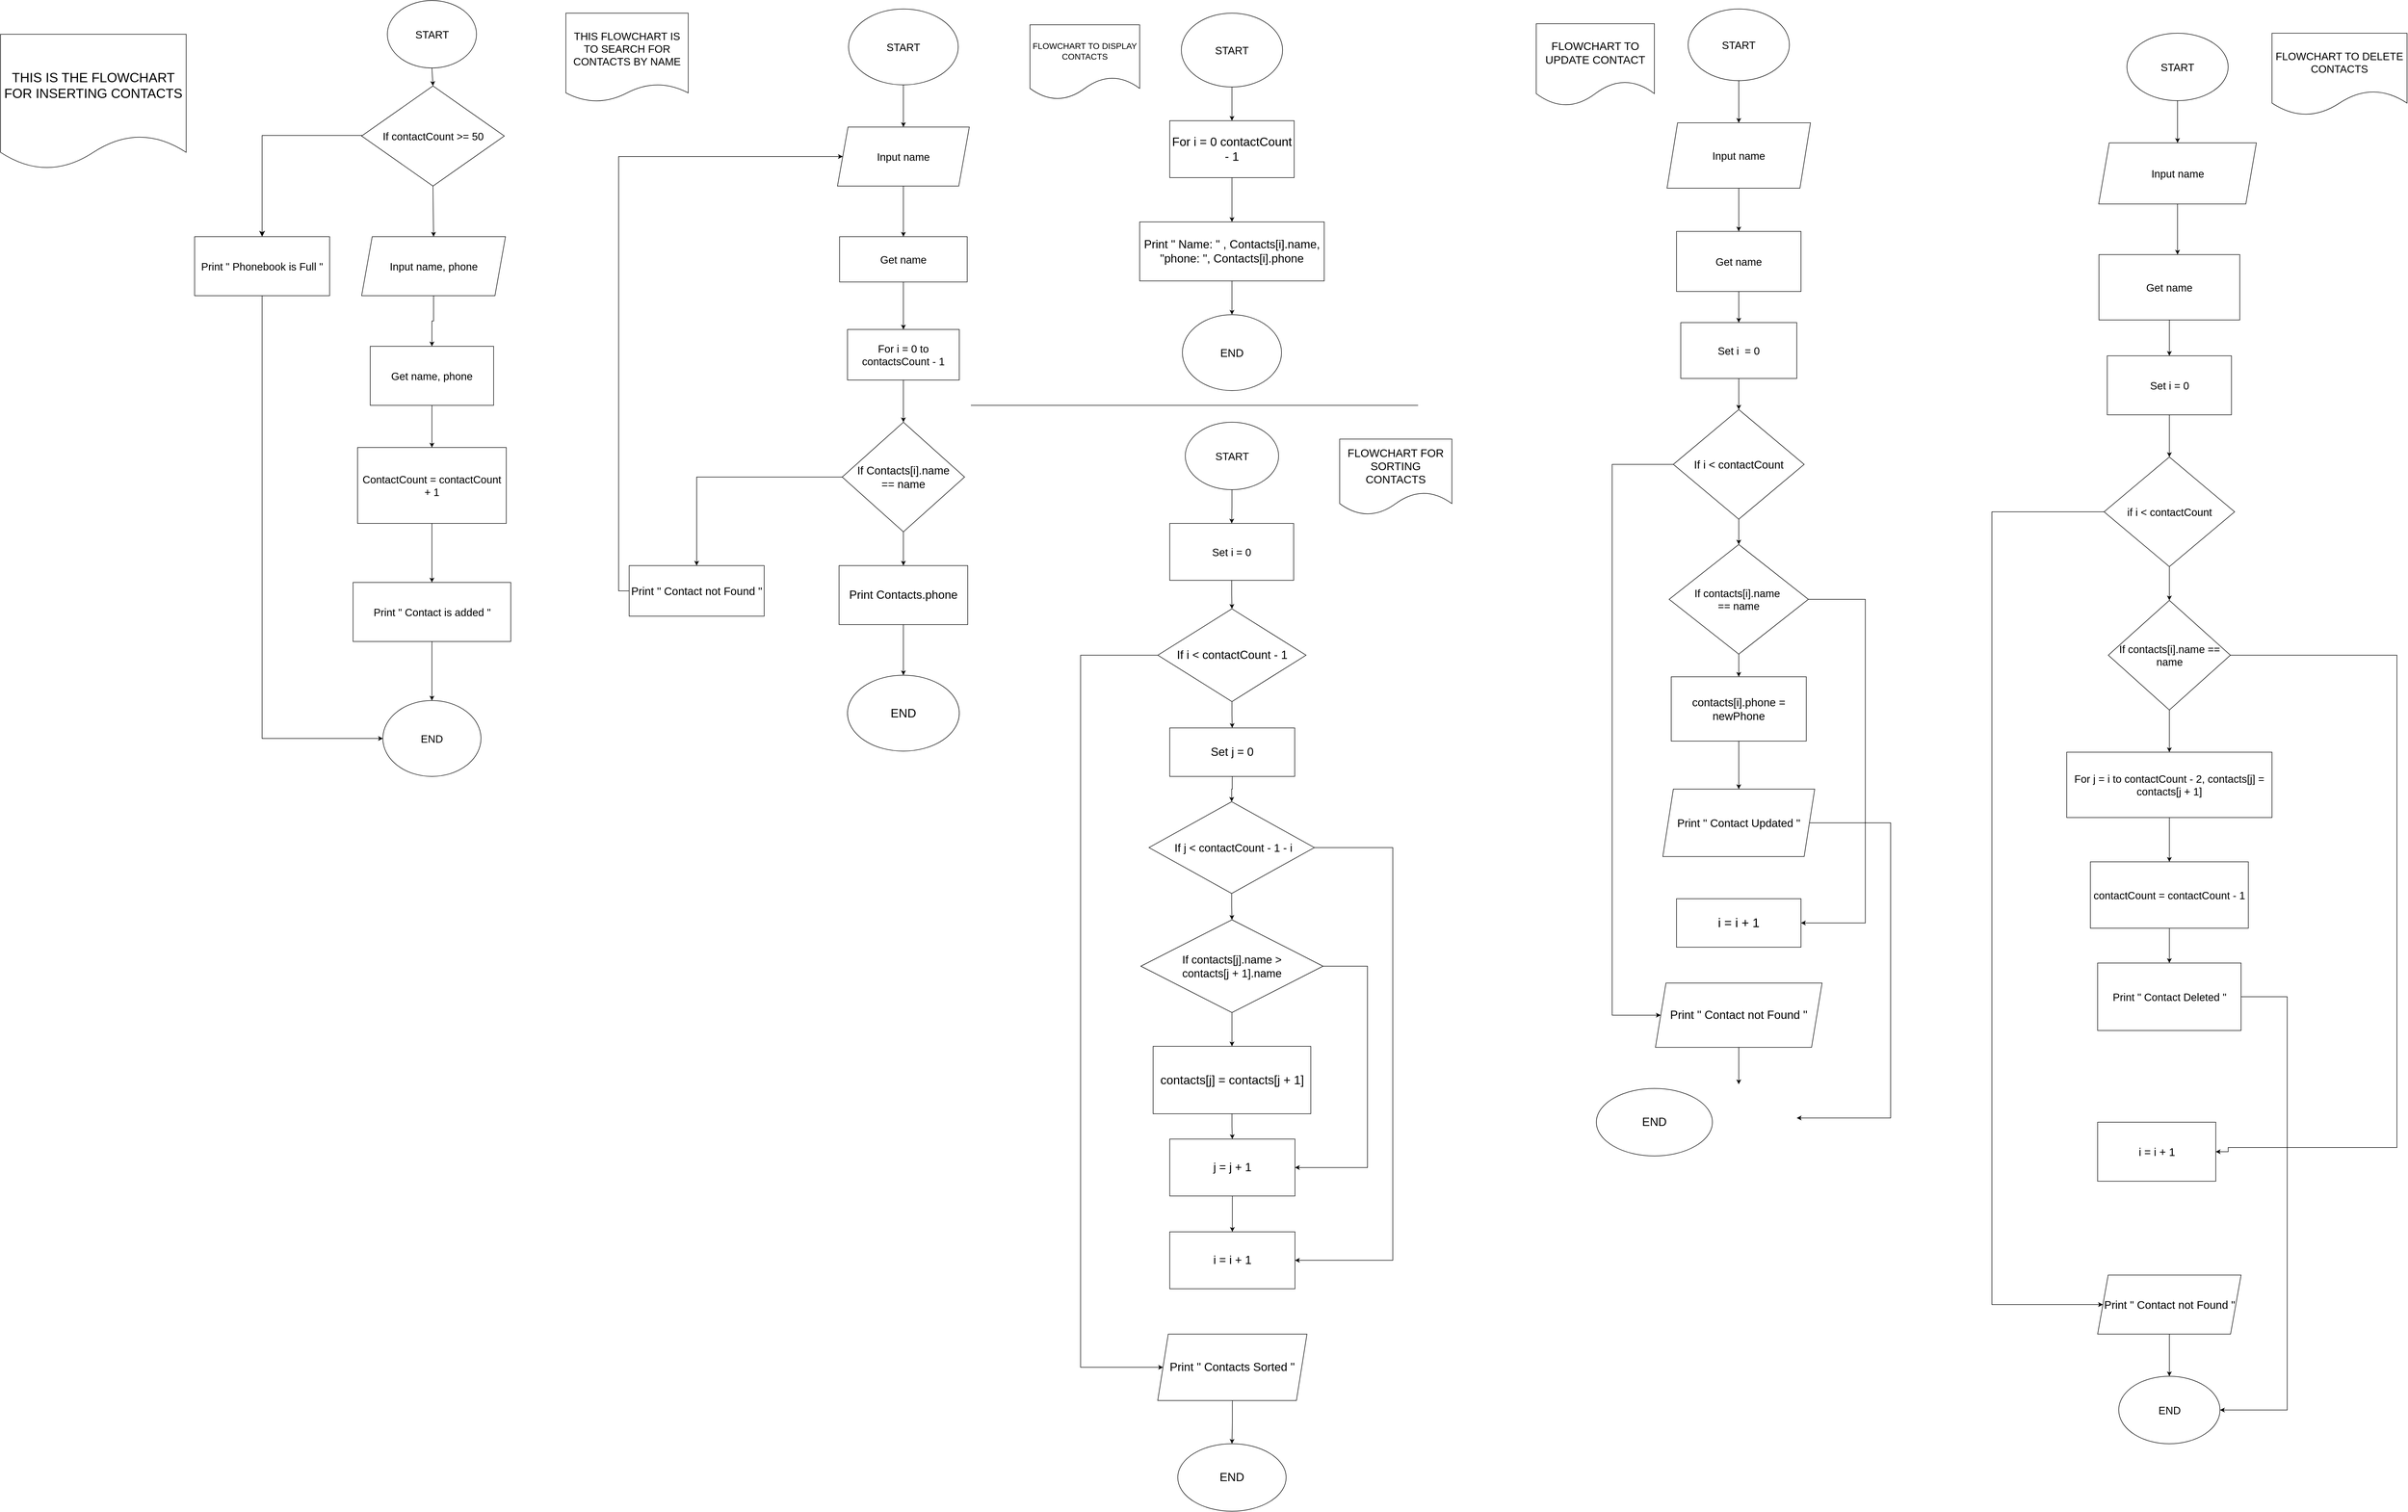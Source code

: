 <mxfile version="24.7.17" pages="2">
  <diagram id="C5RBs43oDa-KdzZeNtuy" name="Page-1">
    <mxGraphModel dx="4360" dy="2385" grid="1" gridSize="16" guides="1" tooltips="1" connect="1" arrows="1" fold="1" page="1" pageScale="1" pageWidth="4681" pageHeight="3300" math="0" shadow="0">
      <root>
        <mxCell id="WIyWlLk6GJQsqaUBKTNV-0" />
        <mxCell id="WIyWlLk6GJQsqaUBKTNV-1" parent="WIyWlLk6GJQsqaUBKTNV-0" />
        <mxCell id="H1Wj1wdWr6KzZLLInvjO-0" value="&lt;font style=&quot;font-size: 20px;&quot;&gt;START&lt;/font&gt;" style="ellipse;whiteSpace=wrap;html=1;" vertex="1" parent="WIyWlLk6GJQsqaUBKTNV-1">
          <mxGeometry x="813.5" width="169" height="128" as="geometry" />
        </mxCell>
        <mxCell id="H1Wj1wdWr6KzZLLInvjO-1" value="" style="endArrow=classic;html=1;rounded=0;exitX=0.5;exitY=1;exitDx=0;exitDy=0;" edge="1" parent="WIyWlLk6GJQsqaUBKTNV-1" source="H1Wj1wdWr6KzZLLInvjO-0">
          <mxGeometry width="50" height="50" relative="1" as="geometry">
            <mxPoint x="895" y="112" as="sourcePoint" />
            <mxPoint x="900" y="162" as="targetPoint" />
          </mxGeometry>
        </mxCell>
        <mxCell id="H1Wj1wdWr6KzZLLInvjO-2" value="&lt;font style=&quot;font-size: 20px;&quot;&gt;If contactCount &amp;gt;= 50&lt;/font&gt;" style="rhombus;whiteSpace=wrap;html=1;" vertex="1" parent="WIyWlLk6GJQsqaUBKTNV-1">
          <mxGeometry x="764.75" y="162" width="270.5" height="190" as="geometry" />
        </mxCell>
        <mxCell id="H1Wj1wdWr6KzZLLInvjO-5" value="" style="edgeStyle=segmentEdgeStyle;endArrow=classic;html=1;curved=0;rounded=0;endSize=8;startSize=8;exitX=0;exitY=0.5;exitDx=0;exitDy=0;entryX=0.5;entryY=0;entryDx=0;entryDy=0;" edge="1" parent="WIyWlLk6GJQsqaUBKTNV-1" source="H1Wj1wdWr6KzZLLInvjO-2" target="xCWjNT7b1dWMPTHe06sp-2">
          <mxGeometry width="50" height="50" relative="1" as="geometry">
            <mxPoint x="1165" y="352" as="sourcePoint" />
            <mxPoint x="655" y="562" as="targetPoint" />
            <Array as="points">
              <mxPoint x="576" y="256" />
              <mxPoint x="576" y="448" />
            </Array>
          </mxGeometry>
        </mxCell>
        <mxCell id="xCWjNT7b1dWMPTHe06sp-11" style="edgeStyle=orthogonalEdgeStyle;rounded=0;orthogonalLoop=1;jettySize=auto;html=1;exitX=0.5;exitY=1;exitDx=0;exitDy=0;entryX=0.5;entryY=0;entryDx=0;entryDy=0;" edge="1" parent="WIyWlLk6GJQsqaUBKTNV-1" source="H1Wj1wdWr6KzZLLInvjO-6" target="xCWjNT7b1dWMPTHe06sp-1">
          <mxGeometry relative="1" as="geometry" />
        </mxCell>
        <mxCell id="H1Wj1wdWr6KzZLLInvjO-6" value="&lt;font style=&quot;font-size: 20px;&quot;&gt;Input name, phone&lt;/font&gt;" style="shape=parallelogram;perimeter=parallelogramPerimeter;whiteSpace=wrap;html=1;fixedSize=1;" vertex="1" parent="WIyWlLk6GJQsqaUBKTNV-1">
          <mxGeometry x="764.75" y="448" width="272.75" height="112" as="geometry" />
        </mxCell>
        <mxCell id="H1Wj1wdWr6KzZLLInvjO-7" value="" style="endArrow=classic;html=1;rounded=0;exitX=0.5;exitY=1;exitDx=0;exitDy=0;entryX=0.5;entryY=0;entryDx=0;entryDy=0;" edge="1" parent="WIyWlLk6GJQsqaUBKTNV-1" source="H1Wj1wdWr6KzZLLInvjO-2" target="H1Wj1wdWr6KzZLLInvjO-6">
          <mxGeometry width="50" height="50" relative="1" as="geometry">
            <mxPoint x="1165" y="352" as="sourcePoint" />
            <mxPoint x="1215" y="302" as="targetPoint" />
            <Array as="points" />
          </mxGeometry>
        </mxCell>
        <mxCell id="xCWjNT7b1dWMPTHe06sp-10" style="edgeStyle=orthogonalEdgeStyle;rounded=0;orthogonalLoop=1;jettySize=auto;html=1;exitX=0.5;exitY=1;exitDx=0;exitDy=0;entryX=0.5;entryY=0;entryDx=0;entryDy=0;" edge="1" parent="WIyWlLk6GJQsqaUBKTNV-1" source="xCWjNT7b1dWMPTHe06sp-1" target="xCWjNT7b1dWMPTHe06sp-3">
          <mxGeometry relative="1" as="geometry" />
        </mxCell>
        <mxCell id="xCWjNT7b1dWMPTHe06sp-1" value="&lt;span style=&quot;font-size: 20px;&quot;&gt;Get name, phone&lt;/span&gt;" style="rounded=0;whiteSpace=wrap;html=1;" vertex="1" parent="WIyWlLk6GJQsqaUBKTNV-1">
          <mxGeometry x="781" y="656" width="234" height="112" as="geometry" />
        </mxCell>
        <mxCell id="xCWjNT7b1dWMPTHe06sp-12" style="edgeStyle=orthogonalEdgeStyle;rounded=0;orthogonalLoop=1;jettySize=auto;html=1;exitX=0.5;exitY=1;exitDx=0;exitDy=0;entryX=0;entryY=0.5;entryDx=0;entryDy=0;" edge="1" parent="WIyWlLk6GJQsqaUBKTNV-1" source="xCWjNT7b1dWMPTHe06sp-2" target="xCWjNT7b1dWMPTHe06sp-5">
          <mxGeometry relative="1" as="geometry" />
        </mxCell>
        <mxCell id="xCWjNT7b1dWMPTHe06sp-2" value="&lt;font style=&quot;font-size: 20px;&quot;&gt;Print &quot; Phonebook is Full &quot;&lt;/font&gt;" style="rounded=0;whiteSpace=wrap;html=1;" vertex="1" parent="WIyWlLk6GJQsqaUBKTNV-1">
          <mxGeometry x="448" y="448" width="256" height="112" as="geometry" />
        </mxCell>
        <mxCell id="xCWjNT7b1dWMPTHe06sp-7" style="edgeStyle=orthogonalEdgeStyle;rounded=0;orthogonalLoop=1;jettySize=auto;html=1;exitX=0.5;exitY=1;exitDx=0;exitDy=0;" edge="1" parent="WIyWlLk6GJQsqaUBKTNV-1" source="xCWjNT7b1dWMPTHe06sp-3">
          <mxGeometry relative="1" as="geometry">
            <mxPoint x="898" y="1104" as="targetPoint" />
          </mxGeometry>
        </mxCell>
        <mxCell id="xCWjNT7b1dWMPTHe06sp-3" value="&lt;font style=&quot;font-size: 20px;&quot;&gt;ContactCount = contactCount + 1&lt;/font&gt;" style="rounded=0;whiteSpace=wrap;html=1;" vertex="1" parent="WIyWlLk6GJQsqaUBKTNV-1">
          <mxGeometry x="757" y="848" width="282" height="144" as="geometry" />
        </mxCell>
        <mxCell id="xCWjNT7b1dWMPTHe06sp-4" value="&lt;font style=&quot;font-size: 20px;&quot;&gt;Print &quot; Contact is added &quot;&lt;/font&gt;" style="rounded=0;whiteSpace=wrap;html=1;" vertex="1" parent="WIyWlLk6GJQsqaUBKTNV-1">
          <mxGeometry x="748.5" y="1104" width="299" height="112" as="geometry" />
        </mxCell>
        <mxCell id="xCWjNT7b1dWMPTHe06sp-5" value="&lt;font style=&quot;font-size: 20px;&quot;&gt;END&lt;/font&gt;" style="ellipse;whiteSpace=wrap;html=1;" vertex="1" parent="WIyWlLk6GJQsqaUBKTNV-1">
          <mxGeometry x="805" y="1328" width="186" height="144" as="geometry" />
        </mxCell>
        <mxCell id="xCWjNT7b1dWMPTHe06sp-6" value="" style="endArrow=classic;html=1;rounded=0;exitX=0.5;exitY=1;exitDx=0;exitDy=0;entryX=0.5;entryY=0;entryDx=0;entryDy=0;" edge="1" parent="WIyWlLk6GJQsqaUBKTNV-1" source="xCWjNT7b1dWMPTHe06sp-4" target="xCWjNT7b1dWMPTHe06sp-5">
          <mxGeometry width="50" height="50" relative="1" as="geometry">
            <mxPoint x="800" y="1138" as="sourcePoint" />
            <mxPoint x="850" y="1088" as="targetPoint" />
          </mxGeometry>
        </mxCell>
        <mxCell id="xCWjNT7b1dWMPTHe06sp-13" value="&lt;font style=&quot;font-size: 25px;&quot;&gt;THIS IS THE FLOWCHART FOR INSERTING CONTACTS&lt;/font&gt;" style="shape=document;whiteSpace=wrap;html=1;boundedLbl=1;size=0.25;" vertex="1" parent="WIyWlLk6GJQsqaUBKTNV-1">
          <mxGeometry x="80" y="64" width="352" height="256" as="geometry" />
        </mxCell>
        <mxCell id="xCWjNT7b1dWMPTHe06sp-30" style="edgeStyle=orthogonalEdgeStyle;rounded=0;orthogonalLoop=1;jettySize=auto;html=1;exitX=0.5;exitY=1;exitDx=0;exitDy=0;entryX=0.5;entryY=0;entryDx=0;entryDy=0;" edge="1" parent="WIyWlLk6GJQsqaUBKTNV-1" source="xCWjNT7b1dWMPTHe06sp-14" target="xCWjNT7b1dWMPTHe06sp-16">
          <mxGeometry relative="1" as="geometry" />
        </mxCell>
        <mxCell id="xCWjNT7b1dWMPTHe06sp-14" value="&lt;font style=&quot;font-size: 20px;&quot;&gt;START&lt;/font&gt;" style="ellipse;whiteSpace=wrap;html=1;" vertex="1" parent="WIyWlLk6GJQsqaUBKTNV-1">
          <mxGeometry x="1688" y="16" width="208" height="144" as="geometry" />
        </mxCell>
        <mxCell id="xCWjNT7b1dWMPTHe06sp-24" style="edgeStyle=orthogonalEdgeStyle;rounded=0;orthogonalLoop=1;jettySize=auto;html=1;exitX=0.5;exitY=1;exitDx=0;exitDy=0;entryX=0.5;entryY=0;entryDx=0;entryDy=0;" edge="1" parent="WIyWlLk6GJQsqaUBKTNV-1" source="xCWjNT7b1dWMPTHe06sp-15" target="xCWjNT7b1dWMPTHe06sp-18">
          <mxGeometry relative="1" as="geometry" />
        </mxCell>
        <mxCell id="xCWjNT7b1dWMPTHe06sp-15" value="&lt;font style=&quot;font-size: 20px;&quot;&gt;Get name&lt;/font&gt;" style="rounded=0;whiteSpace=wrap;html=1;" vertex="1" parent="WIyWlLk6GJQsqaUBKTNV-1">
          <mxGeometry x="1671" y="448" width="242" height="86" as="geometry" />
        </mxCell>
        <mxCell id="xCWjNT7b1dWMPTHe06sp-23" style="edgeStyle=orthogonalEdgeStyle;rounded=0;orthogonalLoop=1;jettySize=auto;html=1;exitX=0.5;exitY=1;exitDx=0;exitDy=0;entryX=0.5;entryY=0;entryDx=0;entryDy=0;" edge="1" parent="WIyWlLk6GJQsqaUBKTNV-1" source="xCWjNT7b1dWMPTHe06sp-16" target="xCWjNT7b1dWMPTHe06sp-15">
          <mxGeometry relative="1" as="geometry" />
        </mxCell>
        <mxCell id="xCWjNT7b1dWMPTHe06sp-16" value="&lt;font style=&quot;font-size: 20px;&quot;&gt;Input name&lt;/font&gt;" style="shape=parallelogram;perimeter=parallelogramPerimeter;whiteSpace=wrap;html=1;fixedSize=1;" vertex="1" parent="WIyWlLk6GJQsqaUBKTNV-1">
          <mxGeometry x="1667" y="240" width="250" height="112" as="geometry" />
        </mxCell>
        <mxCell id="xCWjNT7b1dWMPTHe06sp-25" style="edgeStyle=orthogonalEdgeStyle;rounded=0;orthogonalLoop=1;jettySize=auto;html=1;exitX=0.5;exitY=1;exitDx=0;exitDy=0;entryX=0.5;entryY=0;entryDx=0;entryDy=0;" edge="1" parent="WIyWlLk6GJQsqaUBKTNV-1" source="xCWjNT7b1dWMPTHe06sp-18" target="xCWjNT7b1dWMPTHe06sp-19">
          <mxGeometry relative="1" as="geometry" />
        </mxCell>
        <mxCell id="xCWjNT7b1dWMPTHe06sp-18" value="&lt;font style=&quot;font-size: 20px;&quot;&gt;For i = 0 to contactsCount - 1&lt;/font&gt;" style="rounded=0;whiteSpace=wrap;html=1;" vertex="1" parent="WIyWlLk6GJQsqaUBKTNV-1">
          <mxGeometry x="1686" y="624" width="212" height="96" as="geometry" />
        </mxCell>
        <mxCell id="xCWjNT7b1dWMPTHe06sp-26" style="edgeStyle=orthogonalEdgeStyle;rounded=0;orthogonalLoop=1;jettySize=auto;html=1;exitX=0.5;exitY=1;exitDx=0;exitDy=0;entryX=0.5;entryY=0;entryDx=0;entryDy=0;" edge="1" parent="WIyWlLk6GJQsqaUBKTNV-1" source="xCWjNT7b1dWMPTHe06sp-19" target="xCWjNT7b1dWMPTHe06sp-20">
          <mxGeometry relative="1" as="geometry" />
        </mxCell>
        <mxCell id="xCWjNT7b1dWMPTHe06sp-27" style="edgeStyle=orthogonalEdgeStyle;rounded=0;orthogonalLoop=1;jettySize=auto;html=1;exitX=0;exitY=0.5;exitDx=0;exitDy=0;entryX=0.5;entryY=0;entryDx=0;entryDy=0;" edge="1" parent="WIyWlLk6GJQsqaUBKTNV-1" source="xCWjNT7b1dWMPTHe06sp-19" target="xCWjNT7b1dWMPTHe06sp-21">
          <mxGeometry relative="1" as="geometry" />
        </mxCell>
        <mxCell id="xCWjNT7b1dWMPTHe06sp-19" value="&lt;font style=&quot;font-size: 21px;&quot;&gt;If Contacts[i].name&lt;/font&gt;&lt;div style=&quot;font-size: 21px;&quot;&gt;&lt;font style=&quot;font-size: 21px;&quot;&gt;== name&lt;/font&gt;&lt;/div&gt;" style="rhombus;whiteSpace=wrap;html=1;" vertex="1" parent="WIyWlLk6GJQsqaUBKTNV-1">
          <mxGeometry x="1676" y="800" width="232" height="208" as="geometry" />
        </mxCell>
        <mxCell id="xCWjNT7b1dWMPTHe06sp-29" style="edgeStyle=orthogonalEdgeStyle;rounded=0;orthogonalLoop=1;jettySize=auto;html=1;exitX=0.5;exitY=1;exitDx=0;exitDy=0;entryX=0.5;entryY=0;entryDx=0;entryDy=0;" edge="1" parent="WIyWlLk6GJQsqaUBKTNV-1" source="xCWjNT7b1dWMPTHe06sp-20" target="xCWjNT7b1dWMPTHe06sp-28">
          <mxGeometry relative="1" as="geometry" />
        </mxCell>
        <mxCell id="xCWjNT7b1dWMPTHe06sp-20" value="&lt;font style=&quot;font-size: 22px;&quot;&gt;Print Contacts.phone&lt;/font&gt;" style="rounded=0;whiteSpace=wrap;html=1;" vertex="1" parent="WIyWlLk6GJQsqaUBKTNV-1">
          <mxGeometry x="1670" y="1072" width="244" height="112" as="geometry" />
        </mxCell>
        <mxCell id="xCWjNT7b1dWMPTHe06sp-22" style="edgeStyle=orthogonalEdgeStyle;rounded=0;orthogonalLoop=1;jettySize=auto;html=1;exitX=0;exitY=0.5;exitDx=0;exitDy=0;entryX=0;entryY=0.5;entryDx=0;entryDy=0;" edge="1" parent="WIyWlLk6GJQsqaUBKTNV-1" source="xCWjNT7b1dWMPTHe06sp-21" target="xCWjNT7b1dWMPTHe06sp-16">
          <mxGeometry relative="1" as="geometry">
            <Array as="points">
              <mxPoint x="1252" y="1120" />
              <mxPoint x="1252" y="296" />
            </Array>
          </mxGeometry>
        </mxCell>
        <mxCell id="xCWjNT7b1dWMPTHe06sp-21" value="&lt;font style=&quot;font-size: 21px;&quot;&gt;Print &quot; Contact not Found &quot;&lt;/font&gt;" style="rounded=0;whiteSpace=wrap;html=1;" vertex="1" parent="WIyWlLk6GJQsqaUBKTNV-1">
          <mxGeometry x="1272" y="1072" width="256" height="96" as="geometry" />
        </mxCell>
        <mxCell id="xCWjNT7b1dWMPTHe06sp-28" value="&lt;font style=&quot;font-size: 23px;&quot;&gt;END&lt;/font&gt;" style="ellipse;whiteSpace=wrap;html=1;" vertex="1" parent="WIyWlLk6GJQsqaUBKTNV-1">
          <mxGeometry x="1686" y="1280" width="212" height="144" as="geometry" />
        </mxCell>
        <mxCell id="xCWjNT7b1dWMPTHe06sp-31" value="&lt;font style=&quot;font-size: 20px;&quot;&gt;THIS FLOWCHART IS TO SEARCH FOR CONTACTS BY NAME&lt;/font&gt;" style="shape=document;whiteSpace=wrap;html=1;boundedLbl=1;size=0.2;" vertex="1" parent="WIyWlLk6GJQsqaUBKTNV-1">
          <mxGeometry x="1152" y="24" width="232" height="168" as="geometry" />
        </mxCell>
        <mxCell id="xCWjNT7b1dWMPTHe06sp-36" style="edgeStyle=orthogonalEdgeStyle;rounded=0;orthogonalLoop=1;jettySize=auto;html=1;exitX=0.5;exitY=1;exitDx=0;exitDy=0;entryX=0.5;entryY=0;entryDx=0;entryDy=0;" edge="1" parent="WIyWlLk6GJQsqaUBKTNV-1" source="xCWjNT7b1dWMPTHe06sp-32" target="xCWjNT7b1dWMPTHe06sp-33">
          <mxGeometry relative="1" as="geometry" />
        </mxCell>
        <mxCell id="xCWjNT7b1dWMPTHe06sp-32" value="&lt;font style=&quot;font-size: 20px;&quot;&gt;START&lt;/font&gt;" style="ellipse;whiteSpace=wrap;html=1;" vertex="1" parent="WIyWlLk6GJQsqaUBKTNV-1">
          <mxGeometry x="2319" y="24" width="192" height="140" as="geometry" />
        </mxCell>
        <mxCell id="xCWjNT7b1dWMPTHe06sp-37" style="edgeStyle=orthogonalEdgeStyle;rounded=0;orthogonalLoop=1;jettySize=auto;html=1;exitX=0.5;exitY=1;exitDx=0;exitDy=0;entryX=0.5;entryY=0;entryDx=0;entryDy=0;" edge="1" parent="WIyWlLk6GJQsqaUBKTNV-1" source="xCWjNT7b1dWMPTHe06sp-33" target="xCWjNT7b1dWMPTHe06sp-34">
          <mxGeometry relative="1" as="geometry" />
        </mxCell>
        <mxCell id="xCWjNT7b1dWMPTHe06sp-33" value="&lt;font style=&quot;font-size: 23px;&quot;&gt;For i = 0 contactCount - 1&lt;/font&gt;" style="rounded=0;whiteSpace=wrap;html=1;" vertex="1" parent="WIyWlLk6GJQsqaUBKTNV-1">
          <mxGeometry x="2297" y="228" width="236" height="108" as="geometry" />
        </mxCell>
        <mxCell id="xCWjNT7b1dWMPTHe06sp-38" style="edgeStyle=orthogonalEdgeStyle;rounded=0;orthogonalLoop=1;jettySize=auto;html=1;exitX=0.5;exitY=1;exitDx=0;exitDy=0;entryX=0.5;entryY=0;entryDx=0;entryDy=0;" edge="1" parent="WIyWlLk6GJQsqaUBKTNV-1" source="xCWjNT7b1dWMPTHe06sp-34" target="xCWjNT7b1dWMPTHe06sp-35">
          <mxGeometry relative="1" as="geometry" />
        </mxCell>
        <mxCell id="xCWjNT7b1dWMPTHe06sp-34" value="&lt;font style=&quot;font-size: 22px;&quot;&gt;Print &quot; Name: &quot; , Contacts[i].name, &quot;phone: &quot;, Contacts[i].phone&lt;/font&gt;" style="rounded=0;whiteSpace=wrap;html=1;" vertex="1" parent="WIyWlLk6GJQsqaUBKTNV-1">
          <mxGeometry x="2240" y="420" width="350" height="112" as="geometry" />
        </mxCell>
        <mxCell id="xCWjNT7b1dWMPTHe06sp-35" value="&lt;font style=&quot;font-size: 21px;&quot;&gt;END&lt;/font&gt;" style="ellipse;whiteSpace=wrap;html=1;" vertex="1" parent="WIyWlLk6GJQsqaUBKTNV-1">
          <mxGeometry x="2321" y="596" width="188" height="144" as="geometry" />
        </mxCell>
        <mxCell id="xCWjNT7b1dWMPTHe06sp-39" value="&lt;font style=&quot;font-size: 16px;&quot;&gt;FLOWCHART TO DISPLAY CONTACTS&lt;/font&gt;" style="shape=document;whiteSpace=wrap;html=1;boundedLbl=1;" vertex="1" parent="WIyWlLk6GJQsqaUBKTNV-1">
          <mxGeometry x="2032" y="46" width="208" height="142" as="geometry" />
        </mxCell>
        <mxCell id="xCWjNT7b1dWMPTHe06sp-53" style="edgeStyle=orthogonalEdgeStyle;rounded=0;orthogonalLoop=1;jettySize=auto;html=1;exitX=0.5;exitY=1;exitDx=0;exitDy=0;entryX=0.5;entryY=0;entryDx=0;entryDy=0;" edge="1" parent="WIyWlLk6GJQsqaUBKTNV-1" source="xCWjNT7b1dWMPTHe06sp-40" target="xCWjNT7b1dWMPTHe06sp-47">
          <mxGeometry relative="1" as="geometry" />
        </mxCell>
        <mxCell id="xCWjNT7b1dWMPTHe06sp-40" value="&lt;font style=&quot;font-size: 20px;&quot;&gt;START&lt;/font&gt;" style="ellipse;whiteSpace=wrap;html=1;" vertex="1" parent="WIyWlLk6GJQsqaUBKTNV-1">
          <mxGeometry x="4112" y="62" width="192" height="128" as="geometry" />
        </mxCell>
        <mxCell id="xCWjNT7b1dWMPTHe06sp-47" value="&lt;font style=&quot;font-size: 20px;&quot;&gt;Input name&lt;/font&gt;" style="shape=parallelogram;perimeter=parallelogramPerimeter;whiteSpace=wrap;html=1;fixedSize=1;" vertex="1" parent="WIyWlLk6GJQsqaUBKTNV-1">
          <mxGeometry x="4058.5" y="270" width="299" height="116" as="geometry" />
        </mxCell>
        <mxCell id="xCWjNT7b1dWMPTHe06sp-64" style="edgeStyle=orthogonalEdgeStyle;rounded=0;orthogonalLoop=1;jettySize=auto;html=1;exitX=0.5;exitY=1;exitDx=0;exitDy=0;entryX=0.5;entryY=0;entryDx=0;entryDy=0;" edge="1" parent="WIyWlLk6GJQsqaUBKTNV-1" source="xCWjNT7b1dWMPTHe06sp-48" target="xCWjNT7b1dWMPTHe06sp-63">
          <mxGeometry relative="1" as="geometry" />
        </mxCell>
        <mxCell id="xCWjNT7b1dWMPTHe06sp-48" value="&lt;font style=&quot;font-size: 20px;&quot;&gt;Get name&lt;/font&gt;" style="rounded=0;whiteSpace=wrap;html=1;" vertex="1" parent="WIyWlLk6GJQsqaUBKTNV-1">
          <mxGeometry x="4059" y="482" width="267" height="124" as="geometry" />
        </mxCell>
        <mxCell id="xCWjNT7b1dWMPTHe06sp-54" style="edgeStyle=orthogonalEdgeStyle;rounded=0;orthogonalLoop=1;jettySize=auto;html=1;exitX=0.5;exitY=1;exitDx=0;exitDy=0;entryX=0.558;entryY=0;entryDx=0;entryDy=0;entryPerimeter=0;" edge="1" parent="WIyWlLk6GJQsqaUBKTNV-1" source="xCWjNT7b1dWMPTHe06sp-47" target="xCWjNT7b1dWMPTHe06sp-48">
          <mxGeometry relative="1" as="geometry" />
        </mxCell>
        <mxCell id="xCWjNT7b1dWMPTHe06sp-66" style="edgeStyle=orthogonalEdgeStyle;rounded=0;orthogonalLoop=1;jettySize=auto;html=1;exitX=0.5;exitY=1;exitDx=0;exitDy=0;entryX=0.5;entryY=0;entryDx=0;entryDy=0;" edge="1" parent="WIyWlLk6GJQsqaUBKTNV-1" source="xCWjNT7b1dWMPTHe06sp-63" target="xCWjNT7b1dWMPTHe06sp-65">
          <mxGeometry relative="1" as="geometry" />
        </mxCell>
        <mxCell id="xCWjNT7b1dWMPTHe06sp-63" value="&lt;font style=&quot;font-size: 20px;&quot;&gt;Set i = 0&lt;/font&gt;" style="rounded=0;whiteSpace=wrap;html=1;" vertex="1" parent="WIyWlLk6GJQsqaUBKTNV-1">
          <mxGeometry x="4074.75" y="674" width="235.5" height="112" as="geometry" />
        </mxCell>
        <mxCell id="xCWjNT7b1dWMPTHe06sp-68" style="edgeStyle=orthogonalEdgeStyle;rounded=0;orthogonalLoop=1;jettySize=auto;html=1;exitX=0.5;exitY=1;exitDx=0;exitDy=0;entryX=0.5;entryY=0;entryDx=0;entryDy=0;" edge="1" parent="WIyWlLk6GJQsqaUBKTNV-1" source="xCWjNT7b1dWMPTHe06sp-65" target="xCWjNT7b1dWMPTHe06sp-67">
          <mxGeometry relative="1" as="geometry" />
        </mxCell>
        <mxCell id="xCWjNT7b1dWMPTHe06sp-84" style="edgeStyle=orthogonalEdgeStyle;rounded=0;orthogonalLoop=1;jettySize=auto;html=1;exitX=0;exitY=0.5;exitDx=0;exitDy=0;entryX=0;entryY=0.5;entryDx=0;entryDy=0;" edge="1" parent="WIyWlLk6GJQsqaUBKTNV-1" source="xCWjNT7b1dWMPTHe06sp-65" target="xCWjNT7b1dWMPTHe06sp-79">
          <mxGeometry relative="1" as="geometry">
            <Array as="points">
              <mxPoint x="3856" y="970" />
              <mxPoint x="3856" y="2474" />
            </Array>
          </mxGeometry>
        </mxCell>
        <mxCell id="xCWjNT7b1dWMPTHe06sp-65" value="&lt;font style=&quot;font-size: 20px;&quot;&gt;if i &amp;lt; contactCount&lt;/font&gt;" style="rhombus;whiteSpace=wrap;html=1;" vertex="1" parent="WIyWlLk6GJQsqaUBKTNV-1">
          <mxGeometry x="4068.75" y="866" width="247.5" height="208" as="geometry" />
        </mxCell>
        <mxCell id="xCWjNT7b1dWMPTHe06sp-70" style="edgeStyle=orthogonalEdgeStyle;rounded=0;orthogonalLoop=1;jettySize=auto;html=1;exitX=0.5;exitY=1;exitDx=0;exitDy=0;entryX=0.5;entryY=0;entryDx=0;entryDy=0;" edge="1" parent="WIyWlLk6GJQsqaUBKTNV-1" source="xCWjNT7b1dWMPTHe06sp-67" target="xCWjNT7b1dWMPTHe06sp-69">
          <mxGeometry relative="1" as="geometry" />
        </mxCell>
        <mxCell id="xCWjNT7b1dWMPTHe06sp-83" style="edgeStyle=orthogonalEdgeStyle;rounded=0;orthogonalLoop=1;jettySize=auto;html=1;exitX=1;exitY=0.5;exitDx=0;exitDy=0;entryX=1;entryY=0.5;entryDx=0;entryDy=0;" edge="1" parent="WIyWlLk6GJQsqaUBKTNV-1" source="xCWjNT7b1dWMPTHe06sp-67" target="xCWjNT7b1dWMPTHe06sp-77">
          <mxGeometry relative="1" as="geometry">
            <Array as="points">
              <mxPoint x="4624" y="1242" />
              <mxPoint x="4624" y="2176" />
              <mxPoint x="4304" y="2176" />
            </Array>
          </mxGeometry>
        </mxCell>
        <mxCell id="xCWjNT7b1dWMPTHe06sp-67" value="&lt;font style=&quot;font-size: 20px;&quot;&gt;If contacts[i].name == name&lt;/font&gt;" style="rhombus;whiteSpace=wrap;html=1;" vertex="1" parent="WIyWlLk6GJQsqaUBKTNV-1">
          <mxGeometry x="4076.75" y="1138" width="231.5" height="208" as="geometry" />
        </mxCell>
        <mxCell id="xCWjNT7b1dWMPTHe06sp-72" style="edgeStyle=orthogonalEdgeStyle;rounded=0;orthogonalLoop=1;jettySize=auto;html=1;exitX=0.5;exitY=1;exitDx=0;exitDy=0;entryX=0.5;entryY=0;entryDx=0;entryDy=0;" edge="1" parent="WIyWlLk6GJQsqaUBKTNV-1" source="xCWjNT7b1dWMPTHe06sp-69" target="xCWjNT7b1dWMPTHe06sp-71">
          <mxGeometry relative="1" as="geometry" />
        </mxCell>
        <mxCell id="xCWjNT7b1dWMPTHe06sp-69" value="&lt;font style=&quot;font-size: 20px;&quot;&gt;For j = i to contactCount - 2, contacts[j] = contacts[j + 1]&lt;/font&gt;" style="rounded=0;whiteSpace=wrap;html=1;" vertex="1" parent="WIyWlLk6GJQsqaUBKTNV-1">
          <mxGeometry x="3997.88" y="1426" width="389.25" height="124" as="geometry" />
        </mxCell>
        <mxCell id="xCWjNT7b1dWMPTHe06sp-74" style="edgeStyle=orthogonalEdgeStyle;rounded=0;orthogonalLoop=1;jettySize=auto;html=1;exitX=0.5;exitY=1;exitDx=0;exitDy=0;entryX=0.5;entryY=0;entryDx=0;entryDy=0;" edge="1" parent="WIyWlLk6GJQsqaUBKTNV-1" source="xCWjNT7b1dWMPTHe06sp-71" target="xCWjNT7b1dWMPTHe06sp-73">
          <mxGeometry relative="1" as="geometry" />
        </mxCell>
        <mxCell id="xCWjNT7b1dWMPTHe06sp-71" value="&lt;font style=&quot;font-size: 20px;&quot;&gt;contactCount = contactCount - 1&lt;/font&gt;" style="rounded=0;whiteSpace=wrap;html=1;" vertex="1" parent="WIyWlLk6GJQsqaUBKTNV-1">
          <mxGeometry x="4042.76" y="1634" width="299.49" height="126" as="geometry" />
        </mxCell>
        <mxCell id="xCWjNT7b1dWMPTHe06sp-107" style="edgeStyle=orthogonalEdgeStyle;rounded=0;orthogonalLoop=1;jettySize=auto;html=1;exitX=1;exitY=0.5;exitDx=0;exitDy=0;entryX=1;entryY=0.5;entryDx=0;entryDy=0;" edge="1" parent="WIyWlLk6GJQsqaUBKTNV-1" source="xCWjNT7b1dWMPTHe06sp-73" target="xCWjNT7b1dWMPTHe06sp-81">
          <mxGeometry relative="1" as="geometry">
            <Array as="points">
              <mxPoint x="4416" y="1890" />
              <mxPoint x="4416" y="2674" />
            </Array>
          </mxGeometry>
        </mxCell>
        <mxCell id="xCWjNT7b1dWMPTHe06sp-73" value="&lt;font style=&quot;font-size: 20px;&quot;&gt;Print &quot; Contact Deleted &quot;&lt;/font&gt;" style="rounded=0;whiteSpace=wrap;html=1;" vertex="1" parent="WIyWlLk6GJQsqaUBKTNV-1">
          <mxGeometry x="4056.5" y="1826" width="272" height="128" as="geometry" />
        </mxCell>
        <mxCell id="xCWjNT7b1dWMPTHe06sp-105" style="edgeStyle=orthogonalEdgeStyle;rounded=0;orthogonalLoop=1;jettySize=auto;html=1;exitX=1;exitY=0.5;exitDx=0;exitDy=0;entryX=1;entryY=0.5;entryDx=0;entryDy=0;" edge="1" parent="WIyWlLk6GJQsqaUBKTNV-1" source="xCWjNT7b1dWMPTHe06sp-77" target="xCWjNT7b1dWMPTHe06sp-77">
          <mxGeometry relative="1" as="geometry">
            <mxPoint x="4400" y="2112" as="targetPoint" />
          </mxGeometry>
        </mxCell>
        <mxCell id="xCWjNT7b1dWMPTHe06sp-77" value="&lt;font style=&quot;font-size: 21px;&quot;&gt;i = i + 1&lt;/font&gt;" style="rounded=0;whiteSpace=wrap;html=1;" vertex="1" parent="WIyWlLk6GJQsqaUBKTNV-1">
          <mxGeometry x="4056.5" y="2128" width="224" height="112" as="geometry" />
        </mxCell>
        <mxCell id="xCWjNT7b1dWMPTHe06sp-82" style="edgeStyle=orthogonalEdgeStyle;rounded=0;orthogonalLoop=1;jettySize=auto;html=1;exitX=0.5;exitY=1;exitDx=0;exitDy=0;entryX=0.5;entryY=0;entryDx=0;entryDy=0;" edge="1" parent="WIyWlLk6GJQsqaUBKTNV-1" source="xCWjNT7b1dWMPTHe06sp-79" target="xCWjNT7b1dWMPTHe06sp-81">
          <mxGeometry relative="1" as="geometry" />
        </mxCell>
        <mxCell id="xCWjNT7b1dWMPTHe06sp-79" value="&lt;font style=&quot;font-size: 21px;&quot;&gt;Print &quot; Contact not Found &quot;&lt;/font&gt;" style="shape=parallelogram;perimeter=parallelogramPerimeter;whiteSpace=wrap;html=1;fixedSize=1;" vertex="1" parent="WIyWlLk6GJQsqaUBKTNV-1">
          <mxGeometry x="4056.5" y="2418" width="272" height="112" as="geometry" />
        </mxCell>
        <mxCell id="xCWjNT7b1dWMPTHe06sp-81" value="&lt;font style=&quot;font-size: 20px;&quot;&gt;END&lt;/font&gt;" style="ellipse;whiteSpace=wrap;html=1;" vertex="1" parent="WIyWlLk6GJQsqaUBKTNV-1">
          <mxGeometry x="4096.51" y="2610" width="192" height="128" as="geometry" />
        </mxCell>
        <mxCell id="xCWjNT7b1dWMPTHe06sp-85" value="&lt;font style=&quot;font-size: 20px;&quot;&gt;FLOWCHART TO DELETE CONTACTS&lt;/font&gt;" style="shape=document;whiteSpace=wrap;html=1;boundedLbl=1;" vertex="1" parent="WIyWlLk6GJQsqaUBKTNV-1">
          <mxGeometry x="4387.13" y="62" width="256" height="156" as="geometry" />
        </mxCell>
        <mxCell id="xCWjNT7b1dWMPTHe06sp-90" style="edgeStyle=orthogonalEdgeStyle;rounded=0;orthogonalLoop=1;jettySize=auto;html=1;exitX=0.5;exitY=1;exitDx=0;exitDy=0;entryX=0.5;entryY=0;entryDx=0;entryDy=0;" edge="1" parent="WIyWlLk6GJQsqaUBKTNV-1" source="xCWjNT7b1dWMPTHe06sp-86" target="xCWjNT7b1dWMPTHe06sp-87">
          <mxGeometry relative="1" as="geometry" />
        </mxCell>
        <mxCell id="xCWjNT7b1dWMPTHe06sp-86" value="&lt;font style=&quot;font-size: 20px;&quot;&gt;START&lt;/font&gt;" style="ellipse;whiteSpace=wrap;html=1;" vertex="1" parent="WIyWlLk6GJQsqaUBKTNV-1">
          <mxGeometry x="3280" y="16" width="192" height="136" as="geometry" />
        </mxCell>
        <mxCell id="xCWjNT7b1dWMPTHe06sp-91" style="edgeStyle=orthogonalEdgeStyle;rounded=0;orthogonalLoop=1;jettySize=auto;html=1;exitX=0.5;exitY=1;exitDx=0;exitDy=0;entryX=0.5;entryY=0;entryDx=0;entryDy=0;" edge="1" parent="WIyWlLk6GJQsqaUBKTNV-1" source="xCWjNT7b1dWMPTHe06sp-87" target="xCWjNT7b1dWMPTHe06sp-88">
          <mxGeometry relative="1" as="geometry" />
        </mxCell>
        <mxCell id="xCWjNT7b1dWMPTHe06sp-87" value="&lt;font style=&quot;font-size: 20px;&quot;&gt;Input name&lt;/font&gt;" style="shape=parallelogram;perimeter=parallelogramPerimeter;whiteSpace=wrap;html=1;fixedSize=1;" vertex="1" parent="WIyWlLk6GJQsqaUBKTNV-1">
          <mxGeometry x="3240" y="232" width="272" height="124" as="geometry" />
        </mxCell>
        <mxCell id="xCWjNT7b1dWMPTHe06sp-92" style="edgeStyle=orthogonalEdgeStyle;rounded=0;orthogonalLoop=1;jettySize=auto;html=1;exitX=0.5;exitY=1;exitDx=0;exitDy=0;entryX=0.5;entryY=0;entryDx=0;entryDy=0;" edge="1" parent="WIyWlLk6GJQsqaUBKTNV-1" source="xCWjNT7b1dWMPTHe06sp-88" target="xCWjNT7b1dWMPTHe06sp-89">
          <mxGeometry relative="1" as="geometry" />
        </mxCell>
        <mxCell id="xCWjNT7b1dWMPTHe06sp-88" value="&lt;font style=&quot;font-size: 20px;&quot;&gt;Get name&lt;/font&gt;" style="rounded=0;whiteSpace=wrap;html=1;" vertex="1" parent="WIyWlLk6GJQsqaUBKTNV-1">
          <mxGeometry x="3258" y="438" width="236" height="114" as="geometry" />
        </mxCell>
        <mxCell id="xCWjNT7b1dWMPTHe06sp-95" style="edgeStyle=orthogonalEdgeStyle;rounded=0;orthogonalLoop=1;jettySize=auto;html=1;exitX=0.5;exitY=1;exitDx=0;exitDy=0;entryX=0.5;entryY=0;entryDx=0;entryDy=0;" edge="1" parent="WIyWlLk6GJQsqaUBKTNV-1" source="xCWjNT7b1dWMPTHe06sp-89" target="xCWjNT7b1dWMPTHe06sp-93">
          <mxGeometry relative="1" as="geometry" />
        </mxCell>
        <mxCell id="xCWjNT7b1dWMPTHe06sp-89" value="&lt;font style=&quot;font-size: 20px;&quot;&gt;Set i&amp;nbsp; = 0&lt;/font&gt;" style="rounded=0;whiteSpace=wrap;html=1;" vertex="1" parent="WIyWlLk6GJQsqaUBKTNV-1">
          <mxGeometry x="3266" y="611" width="220" height="106" as="geometry" />
        </mxCell>
        <mxCell id="xCWjNT7b1dWMPTHe06sp-96" style="edgeStyle=orthogonalEdgeStyle;rounded=0;orthogonalLoop=1;jettySize=auto;html=1;exitX=0.5;exitY=1;exitDx=0;exitDy=0;entryX=0.5;entryY=0;entryDx=0;entryDy=0;" edge="1" parent="WIyWlLk6GJQsqaUBKTNV-1" source="xCWjNT7b1dWMPTHe06sp-93" target="xCWjNT7b1dWMPTHe06sp-94">
          <mxGeometry relative="1" as="geometry" />
        </mxCell>
        <mxCell id="xCWjNT7b1dWMPTHe06sp-112" style="edgeStyle=orthogonalEdgeStyle;rounded=0;orthogonalLoop=1;jettySize=auto;html=1;exitX=0;exitY=0.5;exitDx=0;exitDy=0;entryX=0;entryY=0.5;entryDx=0;entryDy=0;" edge="1" parent="WIyWlLk6GJQsqaUBKTNV-1" source="xCWjNT7b1dWMPTHe06sp-93" target="xCWjNT7b1dWMPTHe06sp-108">
          <mxGeometry relative="1" as="geometry">
            <Array as="points">
              <mxPoint x="3136" y="880" />
              <mxPoint x="3136" y="1925" />
            </Array>
          </mxGeometry>
        </mxCell>
        <mxCell id="xCWjNT7b1dWMPTHe06sp-93" value="&lt;font style=&quot;font-size: 21px;&quot;&gt;If i &amp;lt; contactCount&lt;/font&gt;" style="rhombus;whiteSpace=wrap;html=1;" vertex="1" parent="WIyWlLk6GJQsqaUBKTNV-1">
          <mxGeometry x="3252" y="776" width="248" height="208" as="geometry" />
        </mxCell>
        <mxCell id="xCWjNT7b1dWMPTHe06sp-98" style="edgeStyle=orthogonalEdgeStyle;rounded=0;orthogonalLoop=1;jettySize=auto;html=1;exitX=0.5;exitY=1;exitDx=0;exitDy=0;entryX=0.5;entryY=0;entryDx=0;entryDy=0;" edge="1" parent="WIyWlLk6GJQsqaUBKTNV-1" source="xCWjNT7b1dWMPTHe06sp-94" target="xCWjNT7b1dWMPTHe06sp-97">
          <mxGeometry relative="1" as="geometry" />
        </mxCell>
        <mxCell id="xCWjNT7b1dWMPTHe06sp-113" style="edgeStyle=orthogonalEdgeStyle;rounded=0;orthogonalLoop=1;jettySize=auto;html=1;exitX=1;exitY=0.5;exitDx=0;exitDy=0;entryX=1;entryY=0.5;entryDx=0;entryDy=0;" edge="1" parent="WIyWlLk6GJQsqaUBKTNV-1" source="xCWjNT7b1dWMPTHe06sp-94" target="xCWjNT7b1dWMPTHe06sp-101">
          <mxGeometry relative="1" as="geometry">
            <Array as="points">
              <mxPoint x="3616" y="1136" />
              <mxPoint x="3616" y="1750" />
            </Array>
          </mxGeometry>
        </mxCell>
        <mxCell id="xCWjNT7b1dWMPTHe06sp-94" value="&lt;font style=&quot;font-size: 20px;&quot;&gt;If contacts[i].name&amp;nbsp;&lt;/font&gt;&lt;div&gt;&lt;font style=&quot;font-size: 20px;&quot;&gt;== name&lt;/font&gt;&lt;/div&gt;" style="rhombus;whiteSpace=wrap;html=1;" vertex="1" parent="WIyWlLk6GJQsqaUBKTNV-1">
          <mxGeometry x="3244" y="1032" width="264" height="208" as="geometry" />
        </mxCell>
        <mxCell id="xCWjNT7b1dWMPTHe06sp-100" style="edgeStyle=orthogonalEdgeStyle;rounded=0;orthogonalLoop=1;jettySize=auto;html=1;exitX=0.5;exitY=1;exitDx=0;exitDy=0;entryX=0.5;entryY=0;entryDx=0;entryDy=0;" edge="1" parent="WIyWlLk6GJQsqaUBKTNV-1" source="xCWjNT7b1dWMPTHe06sp-97" target="xCWjNT7b1dWMPTHe06sp-99">
          <mxGeometry relative="1" as="geometry" />
        </mxCell>
        <mxCell id="xCWjNT7b1dWMPTHe06sp-97" value="&lt;font style=&quot;font-size: 21px;&quot;&gt;contacts[i].phone = newPhone&lt;/font&gt;" style="rounded=0;whiteSpace=wrap;html=1;" vertex="1" parent="WIyWlLk6GJQsqaUBKTNV-1">
          <mxGeometry x="3248" y="1283" width="256" height="122" as="geometry" />
        </mxCell>
        <mxCell id="xCWjNT7b1dWMPTHe06sp-114" style="edgeStyle=orthogonalEdgeStyle;rounded=0;orthogonalLoop=1;jettySize=auto;html=1;exitX=1;exitY=0.5;exitDx=0;exitDy=0;entryX=1;entryY=0.5;entryDx=0;entryDy=0;" edge="1" parent="WIyWlLk6GJQsqaUBKTNV-1" source="xCWjNT7b1dWMPTHe06sp-99">
          <mxGeometry relative="1" as="geometry">
            <mxPoint x="3486.0" y="2120" as="targetPoint" />
            <Array as="points">
              <mxPoint x="3664" y="1560" />
              <mxPoint x="3664" y="2120" />
            </Array>
          </mxGeometry>
        </mxCell>
        <mxCell id="xCWjNT7b1dWMPTHe06sp-99" value="&lt;font style=&quot;font-size: 21px;&quot;&gt;Print &quot; Contact Updated &quot;&lt;/font&gt;" style="shape=parallelogram;perimeter=parallelogramPerimeter;whiteSpace=wrap;html=1;fixedSize=1;" vertex="1" parent="WIyWlLk6GJQsqaUBKTNV-1">
          <mxGeometry x="3232" y="1496" width="288" height="128" as="geometry" />
        </mxCell>
        <mxCell id="xCWjNT7b1dWMPTHe06sp-101" value="&lt;font style=&quot;font-size: 24px;&quot;&gt;i = i + 1&lt;/font&gt;" style="rounded=0;whiteSpace=wrap;html=1;" vertex="1" parent="WIyWlLk6GJQsqaUBKTNV-1">
          <mxGeometry x="3258" y="1704" width="236" height="92" as="geometry" />
        </mxCell>
        <mxCell id="xCWjNT7b1dWMPTHe06sp-111" style="edgeStyle=orthogonalEdgeStyle;rounded=0;orthogonalLoop=1;jettySize=auto;html=1;exitX=0.5;exitY=1;exitDx=0;exitDy=0;entryX=0.5;entryY=0;entryDx=0;entryDy=0;" edge="1" parent="WIyWlLk6GJQsqaUBKTNV-1" source="xCWjNT7b1dWMPTHe06sp-108">
          <mxGeometry relative="1" as="geometry">
            <mxPoint x="3376" y="2056" as="targetPoint" />
          </mxGeometry>
        </mxCell>
        <mxCell id="xCWjNT7b1dWMPTHe06sp-108" value="&lt;font style=&quot;font-size: 22px;&quot;&gt;Print &quot; Contact not Found &quot;&lt;/font&gt;" style="shape=parallelogram;perimeter=parallelogramPerimeter;whiteSpace=wrap;html=1;fixedSize=1;" vertex="1" parent="WIyWlLk6GJQsqaUBKTNV-1">
          <mxGeometry x="3218" y="1864" width="316" height="122" as="geometry" />
        </mxCell>
        <mxCell id="xCWjNT7b1dWMPTHe06sp-110" value="&lt;font style=&quot;font-size: 22px;&quot;&gt;END&lt;/font&gt;" style="ellipse;whiteSpace=wrap;html=1;" vertex="1" parent="WIyWlLk6GJQsqaUBKTNV-1">
          <mxGeometry x="3106" y="2064" width="220" height="128" as="geometry" />
        </mxCell>
        <mxCell id="xCWjNT7b1dWMPTHe06sp-115" value="&lt;font style=&quot;font-size: 21px;&quot;&gt;FLOWCHART TO UPDATE CONTACT&lt;/font&gt;" style="shape=document;whiteSpace=wrap;html=1;boundedLbl=1;" vertex="1" parent="WIyWlLk6GJQsqaUBKTNV-1">
          <mxGeometry x="2992" y="44" width="224" height="156" as="geometry" />
        </mxCell>
        <mxCell id="xCWjNT7b1dWMPTHe06sp-116" value="" style="endArrow=none;html=1;rounded=0;" edge="1" parent="WIyWlLk6GJQsqaUBKTNV-1">
          <mxGeometry width="50" height="50" relative="1" as="geometry">
            <mxPoint x="1920" y="768" as="sourcePoint" />
            <mxPoint x="2768" y="768" as="targetPoint" />
          </mxGeometry>
        </mxCell>
        <mxCell id="xCWjNT7b1dWMPTHe06sp-119" style="edgeStyle=orthogonalEdgeStyle;rounded=0;orthogonalLoop=1;jettySize=auto;html=1;exitX=0.5;exitY=1;exitDx=0;exitDy=0;entryX=0.5;entryY=0;entryDx=0;entryDy=0;" edge="1" parent="WIyWlLk6GJQsqaUBKTNV-1" source="xCWjNT7b1dWMPTHe06sp-117" target="xCWjNT7b1dWMPTHe06sp-118">
          <mxGeometry relative="1" as="geometry" />
        </mxCell>
        <mxCell id="xCWjNT7b1dWMPTHe06sp-117" value="&lt;font style=&quot;font-size: 20px;&quot;&gt;START&lt;/font&gt;" style="ellipse;whiteSpace=wrap;html=1;" vertex="1" parent="WIyWlLk6GJQsqaUBKTNV-1">
          <mxGeometry x="2326.5" y="800" width="177" height="128" as="geometry" />
        </mxCell>
        <mxCell id="xCWjNT7b1dWMPTHe06sp-121" style="edgeStyle=orthogonalEdgeStyle;rounded=0;orthogonalLoop=1;jettySize=auto;html=1;exitX=0.5;exitY=1;exitDx=0;exitDy=0;entryX=0.5;entryY=0;entryDx=0;entryDy=0;" edge="1" parent="WIyWlLk6GJQsqaUBKTNV-1" source="xCWjNT7b1dWMPTHe06sp-118" target="xCWjNT7b1dWMPTHe06sp-120">
          <mxGeometry relative="1" as="geometry" />
        </mxCell>
        <mxCell id="xCWjNT7b1dWMPTHe06sp-118" value="&lt;font style=&quot;font-size: 20px;&quot;&gt;Set i = 0&lt;/font&gt;" style="rounded=0;whiteSpace=wrap;html=1;" vertex="1" parent="WIyWlLk6GJQsqaUBKTNV-1">
          <mxGeometry x="2297" y="992" width="235" height="108" as="geometry" />
        </mxCell>
        <mxCell id="xCWjNT7b1dWMPTHe06sp-123" style="edgeStyle=orthogonalEdgeStyle;rounded=0;orthogonalLoop=1;jettySize=auto;html=1;exitX=0.5;exitY=1;exitDx=0;exitDy=0;entryX=0.5;entryY=0;entryDx=0;entryDy=0;" edge="1" parent="WIyWlLk6GJQsqaUBKTNV-1" source="xCWjNT7b1dWMPTHe06sp-120" target="xCWjNT7b1dWMPTHe06sp-122">
          <mxGeometry relative="1" as="geometry" />
        </mxCell>
        <mxCell id="xCWjNT7b1dWMPTHe06sp-138" style="edgeStyle=orthogonalEdgeStyle;rounded=0;orthogonalLoop=1;jettySize=auto;html=1;exitX=0;exitY=0.5;exitDx=0;exitDy=0;entryX=0;entryY=0.5;entryDx=0;entryDy=0;" edge="1" parent="WIyWlLk6GJQsqaUBKTNV-1" source="xCWjNT7b1dWMPTHe06sp-120" target="xCWjNT7b1dWMPTHe06sp-134">
          <mxGeometry relative="1" as="geometry">
            <Array as="points">
              <mxPoint x="2128" y="1242" />
              <mxPoint x="2128" y="2593" />
            </Array>
          </mxGeometry>
        </mxCell>
        <mxCell id="xCWjNT7b1dWMPTHe06sp-120" value="&lt;font style=&quot;font-size: 22px;&quot;&gt;If i &amp;lt; contactCount - 1&lt;/font&gt;" style="rhombus;whiteSpace=wrap;html=1;" vertex="1" parent="WIyWlLk6GJQsqaUBKTNV-1">
          <mxGeometry x="2274.5" y="1154" width="281" height="176" as="geometry" />
        </mxCell>
        <mxCell id="xCWjNT7b1dWMPTHe06sp-125" style="edgeStyle=orthogonalEdgeStyle;rounded=0;orthogonalLoop=1;jettySize=auto;html=1;exitX=0.5;exitY=1;exitDx=0;exitDy=0;entryX=0.5;entryY=0;entryDx=0;entryDy=0;" edge="1" parent="WIyWlLk6GJQsqaUBKTNV-1" source="xCWjNT7b1dWMPTHe06sp-122" target="xCWjNT7b1dWMPTHe06sp-124">
          <mxGeometry relative="1" as="geometry" />
        </mxCell>
        <mxCell id="xCWjNT7b1dWMPTHe06sp-122" value="&lt;font style=&quot;font-size: 22px;&quot;&gt;Set j = 0&lt;/font&gt;" style="rounded=0;whiteSpace=wrap;html=1;" vertex="1" parent="WIyWlLk6GJQsqaUBKTNV-1">
          <mxGeometry x="2297" y="1380" width="237" height="92" as="geometry" />
        </mxCell>
        <mxCell id="xCWjNT7b1dWMPTHe06sp-127" style="edgeStyle=orthogonalEdgeStyle;rounded=0;orthogonalLoop=1;jettySize=auto;html=1;exitX=0.5;exitY=1;exitDx=0;exitDy=0;entryX=0.5;entryY=0;entryDx=0;entryDy=0;" edge="1" parent="WIyWlLk6GJQsqaUBKTNV-1" source="xCWjNT7b1dWMPTHe06sp-124" target="xCWjNT7b1dWMPTHe06sp-126">
          <mxGeometry relative="1" as="geometry" />
        </mxCell>
        <mxCell id="xCWjNT7b1dWMPTHe06sp-139" style="edgeStyle=orthogonalEdgeStyle;rounded=0;orthogonalLoop=1;jettySize=auto;html=1;exitX=1;exitY=0.5;exitDx=0;exitDy=0;entryX=1;entryY=0.5;entryDx=0;entryDy=0;" edge="1" parent="WIyWlLk6GJQsqaUBKTNV-1" source="xCWjNT7b1dWMPTHe06sp-124" target="xCWjNT7b1dWMPTHe06sp-132">
          <mxGeometry relative="1" as="geometry">
            <Array as="points">
              <mxPoint x="2720" y="1607" />
              <mxPoint x="2720" y="2390" />
            </Array>
          </mxGeometry>
        </mxCell>
        <mxCell id="xCWjNT7b1dWMPTHe06sp-124" value="&lt;font style=&quot;font-size: 21px;&quot;&gt;&amp;nbsp;If j &amp;lt; contactCount - 1 - i&lt;/font&gt;" style="rhombus;whiteSpace=wrap;html=1;" vertex="1" parent="WIyWlLk6GJQsqaUBKTNV-1">
          <mxGeometry x="2257.75" y="1520" width="313.5" height="174" as="geometry" />
        </mxCell>
        <mxCell id="xCWjNT7b1dWMPTHe06sp-129" style="edgeStyle=orthogonalEdgeStyle;rounded=0;orthogonalLoop=1;jettySize=auto;html=1;exitX=0.5;exitY=1;exitDx=0;exitDy=0;entryX=0.5;entryY=0;entryDx=0;entryDy=0;" edge="1" parent="WIyWlLk6GJQsqaUBKTNV-1" source="xCWjNT7b1dWMPTHe06sp-126" target="xCWjNT7b1dWMPTHe06sp-128">
          <mxGeometry relative="1" as="geometry" />
        </mxCell>
        <mxCell id="xCWjNT7b1dWMPTHe06sp-140" style="edgeStyle=orthogonalEdgeStyle;rounded=0;orthogonalLoop=1;jettySize=auto;html=1;exitX=1;exitY=0.5;exitDx=0;exitDy=0;entryX=1;entryY=0.5;entryDx=0;entryDy=0;" edge="1" parent="WIyWlLk6GJQsqaUBKTNV-1" source="xCWjNT7b1dWMPTHe06sp-126" target="xCWjNT7b1dWMPTHe06sp-130">
          <mxGeometry relative="1" as="geometry">
            <Array as="points">
              <mxPoint x="2672" y="1832" />
              <mxPoint x="2672" y="2214" />
            </Array>
          </mxGeometry>
        </mxCell>
        <mxCell id="xCWjNT7b1dWMPTHe06sp-126" value="&lt;font style=&quot;font-size: 21px;&quot;&gt;&amp;nbsp;If contacts[j].name &amp;gt;&amp;nbsp;&lt;/font&gt;&lt;div&gt;&lt;font style=&quot;font-size: 21px;&quot;&gt;contacts[j + 1].name&lt;/font&gt;&lt;/div&gt;" style="rhombus;whiteSpace=wrap;html=1;" vertex="1" parent="WIyWlLk6GJQsqaUBKTNV-1">
          <mxGeometry x="2242.25" y="1744" width="345.5" height="176" as="geometry" />
        </mxCell>
        <mxCell id="xCWjNT7b1dWMPTHe06sp-131" style="edgeStyle=orthogonalEdgeStyle;rounded=0;orthogonalLoop=1;jettySize=auto;html=1;exitX=0.5;exitY=1;exitDx=0;exitDy=0;entryX=0.5;entryY=0;entryDx=0;entryDy=0;" edge="1" parent="WIyWlLk6GJQsqaUBKTNV-1" source="xCWjNT7b1dWMPTHe06sp-128" target="xCWjNT7b1dWMPTHe06sp-130">
          <mxGeometry relative="1" as="geometry" />
        </mxCell>
        <mxCell id="xCWjNT7b1dWMPTHe06sp-128" value="&lt;font style=&quot;font-size: 23px;&quot;&gt;contacts[j] = contacts[j + 1]&lt;/font&gt;" style="rounded=0;whiteSpace=wrap;html=1;" vertex="1" parent="WIyWlLk6GJQsqaUBKTNV-1">
          <mxGeometry x="2265.5" y="1984" width="299" height="128" as="geometry" />
        </mxCell>
        <mxCell id="xCWjNT7b1dWMPTHe06sp-133" style="edgeStyle=orthogonalEdgeStyle;rounded=0;orthogonalLoop=1;jettySize=auto;html=1;exitX=0.5;exitY=1;exitDx=0;exitDy=0;entryX=0.5;entryY=0;entryDx=0;entryDy=0;" edge="1" parent="WIyWlLk6GJQsqaUBKTNV-1" source="xCWjNT7b1dWMPTHe06sp-130" target="xCWjNT7b1dWMPTHe06sp-132">
          <mxGeometry relative="1" as="geometry" />
        </mxCell>
        <mxCell id="xCWjNT7b1dWMPTHe06sp-130" value="&lt;font style=&quot;font-size: 22px;&quot;&gt;j = j + 1&lt;/font&gt;" style="rounded=0;whiteSpace=wrap;html=1;" vertex="1" parent="WIyWlLk6GJQsqaUBKTNV-1">
          <mxGeometry x="2297" y="2160" width="237.5" height="108" as="geometry" />
        </mxCell>
        <mxCell id="xCWjNT7b1dWMPTHe06sp-132" value="&lt;font style=&quot;font-size: 22px;&quot;&gt;i = i + 1&lt;/font&gt;" style="rounded=0;whiteSpace=wrap;html=1;" vertex="1" parent="WIyWlLk6GJQsqaUBKTNV-1">
          <mxGeometry x="2297" y="2336" width="237.5" height="108" as="geometry" />
        </mxCell>
        <mxCell id="xCWjNT7b1dWMPTHe06sp-136" style="edgeStyle=orthogonalEdgeStyle;rounded=0;orthogonalLoop=1;jettySize=auto;html=1;exitX=0.5;exitY=1;exitDx=0;exitDy=0;entryX=0.5;entryY=0;entryDx=0;entryDy=0;" edge="1" parent="WIyWlLk6GJQsqaUBKTNV-1" source="xCWjNT7b1dWMPTHe06sp-134" target="xCWjNT7b1dWMPTHe06sp-135">
          <mxGeometry relative="1" as="geometry" />
        </mxCell>
        <mxCell id="xCWjNT7b1dWMPTHe06sp-134" value="&lt;font style=&quot;font-size: 22px;&quot;&gt;Print &quot; Contacts Sorted &quot;&lt;/font&gt;" style="shape=parallelogram;perimeter=parallelogramPerimeter;whiteSpace=wrap;html=1;fixedSize=1;" vertex="1" parent="WIyWlLk6GJQsqaUBKTNV-1">
          <mxGeometry x="2274.25" y="2530" width="283" height="126" as="geometry" />
        </mxCell>
        <mxCell id="xCWjNT7b1dWMPTHe06sp-135" value="&lt;font style=&quot;font-size: 22px;&quot;&gt;END&lt;/font&gt;" style="ellipse;whiteSpace=wrap;html=1;" vertex="1" parent="WIyWlLk6GJQsqaUBKTNV-1">
          <mxGeometry x="2312.25" y="2738" width="205.5" height="128" as="geometry" />
        </mxCell>
        <mxCell id="xCWjNT7b1dWMPTHe06sp-141" value="&lt;font style=&quot;font-size: 21px;&quot;&gt;FLOWCHART FOR SORTING CONTACTS&lt;/font&gt;" style="shape=document;whiteSpace=wrap;html=1;boundedLbl=1;" vertex="1" parent="WIyWlLk6GJQsqaUBKTNV-1">
          <mxGeometry x="2619.25" y="832" width="212.75" height="144" as="geometry" />
        </mxCell>
      </root>
    </mxGraphModel>
  </diagram>
  <diagram id="YnjBPFzKaewYDhtibOjl" name="Page-2">
    <mxGraphModel dx="2907" dy="1590" grid="1" gridSize="10" guides="1" tooltips="1" connect="1" arrows="1" fold="1" page="1" pageScale="1" pageWidth="850" pageHeight="1100" math="0" shadow="0">
      <root>
        <mxCell id="0" />
        <mxCell id="1" parent="0" />
      </root>
    </mxGraphModel>
  </diagram>
</mxfile>
